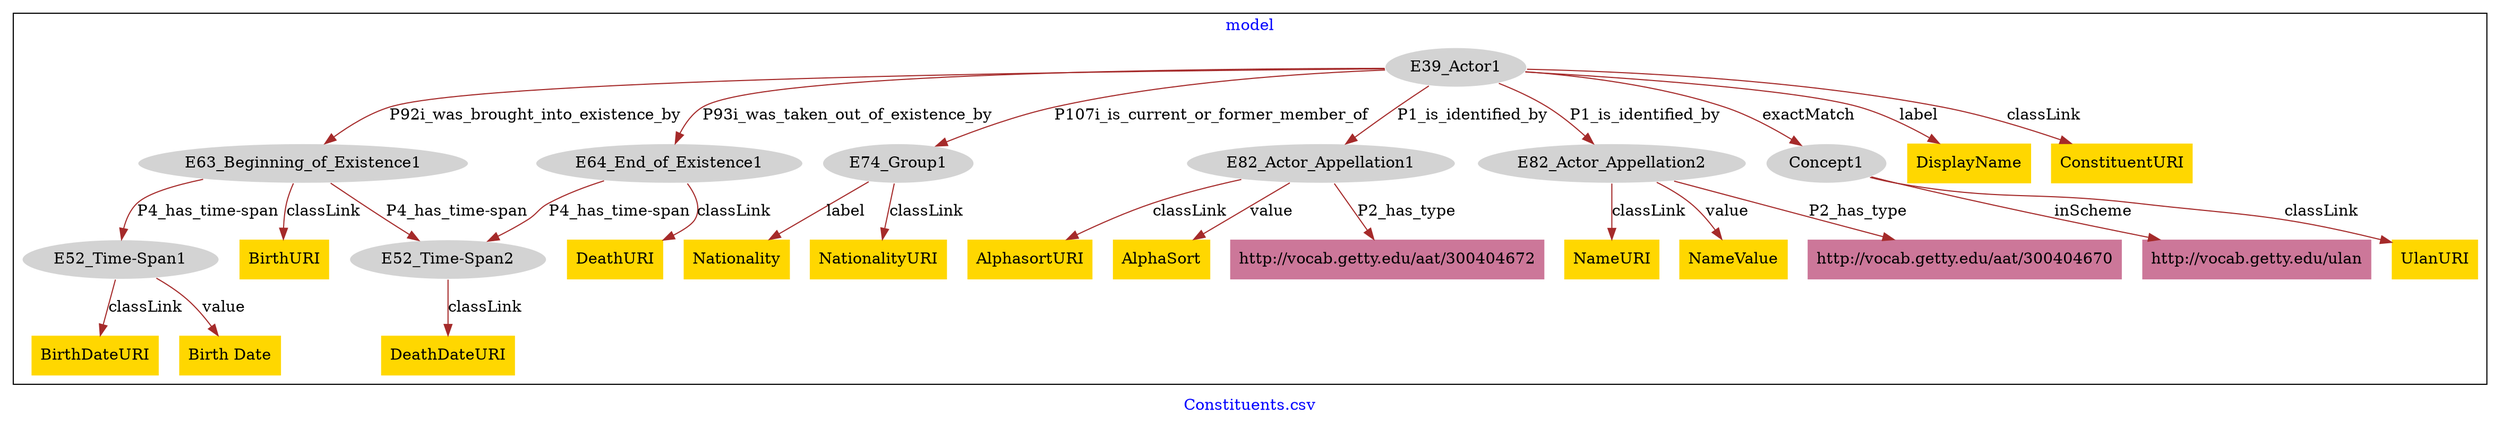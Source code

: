 digraph n0 {
fontcolor="blue"
remincross="true"
label="Constituents.csv"
subgraph cluster {
label="model"
n2[style="filled",color="white",fillcolor="lightgray",label="E39_Actor1"];
n3[style="filled",color="white",fillcolor="lightgray",label="E63_Beginning_of_Existence1"];
n4[style="filled",color="white",fillcolor="lightgray",label="E64_End_of_Existence1"];
n5[style="filled",color="white",fillcolor="lightgray",label="E74_Group1"];
n6[style="filled",color="white",fillcolor="lightgray",label="E82_Actor_Appellation1"];
n7[style="filled",color="white",fillcolor="lightgray",label="E82_Actor_Appellation2"];
n8[style="filled",color="white",fillcolor="lightgray",label="Concept1"];
n9[style="filled",color="white",fillcolor="lightgray",label="E52_Time-Span1"];
n10[style="filled",color="white",fillcolor="lightgray",label="E52_Time-Span2"];
n11[shape="plaintext",style="filled",fillcolor="gold",label="DeathURI"];
n12[shape="plaintext",style="filled",fillcolor="gold",label="NameURI"];
n13[shape="plaintext",style="filled",fillcolor="gold",label="Birth Date"];
n14[shape="plaintext",style="filled",fillcolor="gold",label="NationalityURI"];
n15[shape="plaintext",style="filled",fillcolor="gold",label="BirthDateURI"];
n16[shape="plaintext",style="filled",fillcolor="gold",label="BirthURI"];
n17[shape="plaintext",style="filled",fillcolor="gold",label="DisplayName"];
n18[shape="plaintext",style="filled",fillcolor="gold",label="NameValue"];
n19[shape="plaintext",style="filled",fillcolor="gold",label="Nationality"];
n20[shape="plaintext",style="filled",fillcolor="gold",label="UlanURI"];
n21[shape="plaintext",style="filled",fillcolor="gold",label="DeathDateURI"];
n22[shape="plaintext",style="filled",fillcolor="gold",label="ConstituentURI"];
n23[shape="plaintext",style="filled",fillcolor="gold",label="AlphasortURI"];
n24[shape="plaintext",style="filled",fillcolor="gold",label="AlphaSort"];
n25[shape="plaintext",style="filled",fillcolor="#CC7799",label="http://vocab.getty.edu/aat/300404672"];
n26[shape="plaintext",style="filled",fillcolor="#CC7799",label="http://vocab.getty.edu/aat/300404670"];
n27[shape="plaintext",style="filled",fillcolor="#CC7799",label="http://vocab.getty.edu/ulan"];
}
n2 -> n3[color="brown",fontcolor="black",label="P92i_was_brought_into_existence_by"]
n2 -> n4[color="brown",fontcolor="black",label="P93i_was_taken_out_of_existence_by"]
n2 -> n5[color="brown",fontcolor="black",label="P107i_is_current_or_former_member_of"]
n2 -> n6[color="brown",fontcolor="black",label="P1_is_identified_by"]
n2 -> n7[color="brown",fontcolor="black",label="P1_is_identified_by"]
n2 -> n8[color="brown",fontcolor="black",label="exactMatch"]
n3 -> n9[color="brown",fontcolor="black",label="P4_has_time-span"]
n3 -> n10[color="brown",fontcolor="black",label="P4_has_time-span"]
n4 -> n11[color="brown",fontcolor="black",label="classLink"]
n7 -> n12[color="brown",fontcolor="black",label="classLink"]
n9 -> n13[color="brown",fontcolor="black",label="value"]
n5 -> n14[color="brown",fontcolor="black",label="classLink"]
n9 -> n15[color="brown",fontcolor="black",label="classLink"]
n3 -> n16[color="brown",fontcolor="black",label="classLink"]
n2 -> n17[color="brown",fontcolor="black",label="label"]
n7 -> n18[color="brown",fontcolor="black",label="value"]
n5 -> n19[color="brown",fontcolor="black",label="label"]
n8 -> n20[color="brown",fontcolor="black",label="classLink"]
n10 -> n21[color="brown",fontcolor="black",label="classLink"]
n2 -> n22[color="brown",fontcolor="black",label="classLink"]
n6 -> n23[color="brown",fontcolor="black",label="classLink"]
n6 -> n24[color="brown",fontcolor="black",label="value"]
n6 -> n25[color="brown",fontcolor="black",label="P2_has_type"]
n7 -> n26[color="brown",fontcolor="black",label="P2_has_type"]
n8 -> n27[color="brown",fontcolor="black",label="inScheme"]
n4 -> n10[color="brown",fontcolor="black",label="P4_has_time-span"]
}
